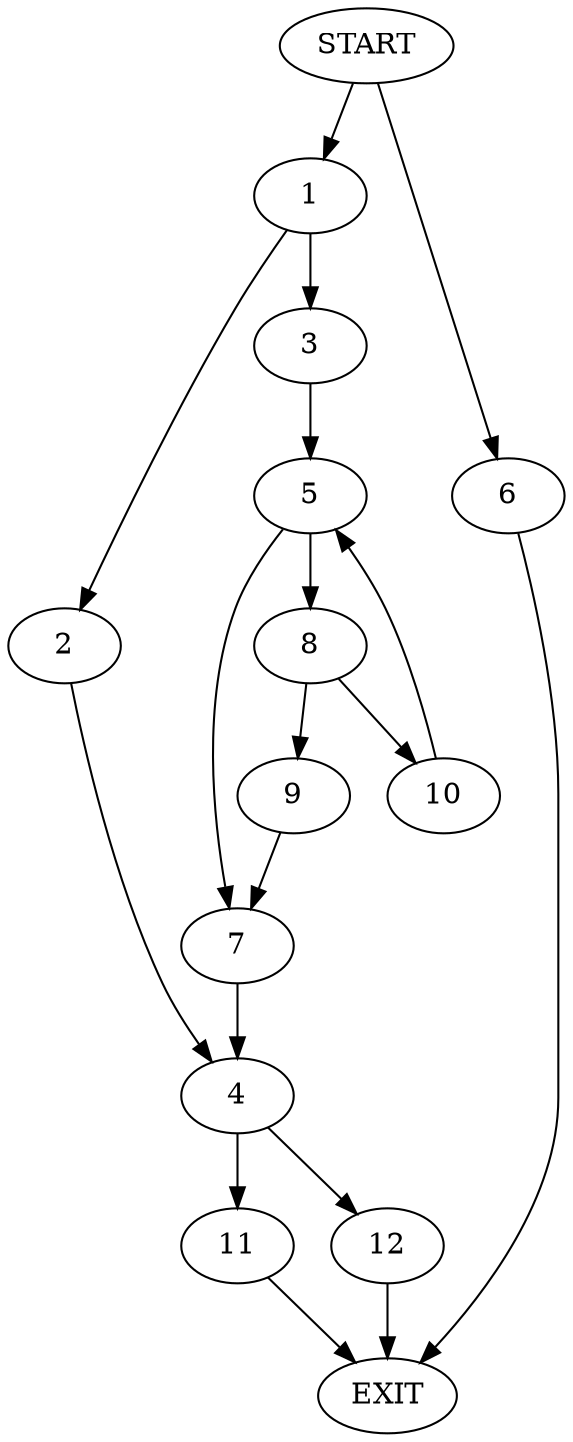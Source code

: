 digraph {
0 [label="START"]
13 [label="EXIT"]
0 -> 1
1 -> 2
1 -> 3
2 -> 4
3 -> 5
0 -> 6
6 -> 13
5 -> 7
5 -> 8
8 -> 9
8 -> 10
7 -> 4
9 -> 7
10 -> 5
4 -> 11
4 -> 12
12 -> 13
11 -> 13
}

